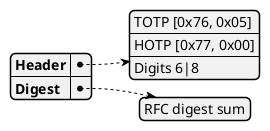 @startyaml
Header:
    - TOTP [0x76, 0x05]
    - HOTP [0x77, 0x00]
    - Digits 6|8
Digest:
    - RFC digest sum
@endyaml
